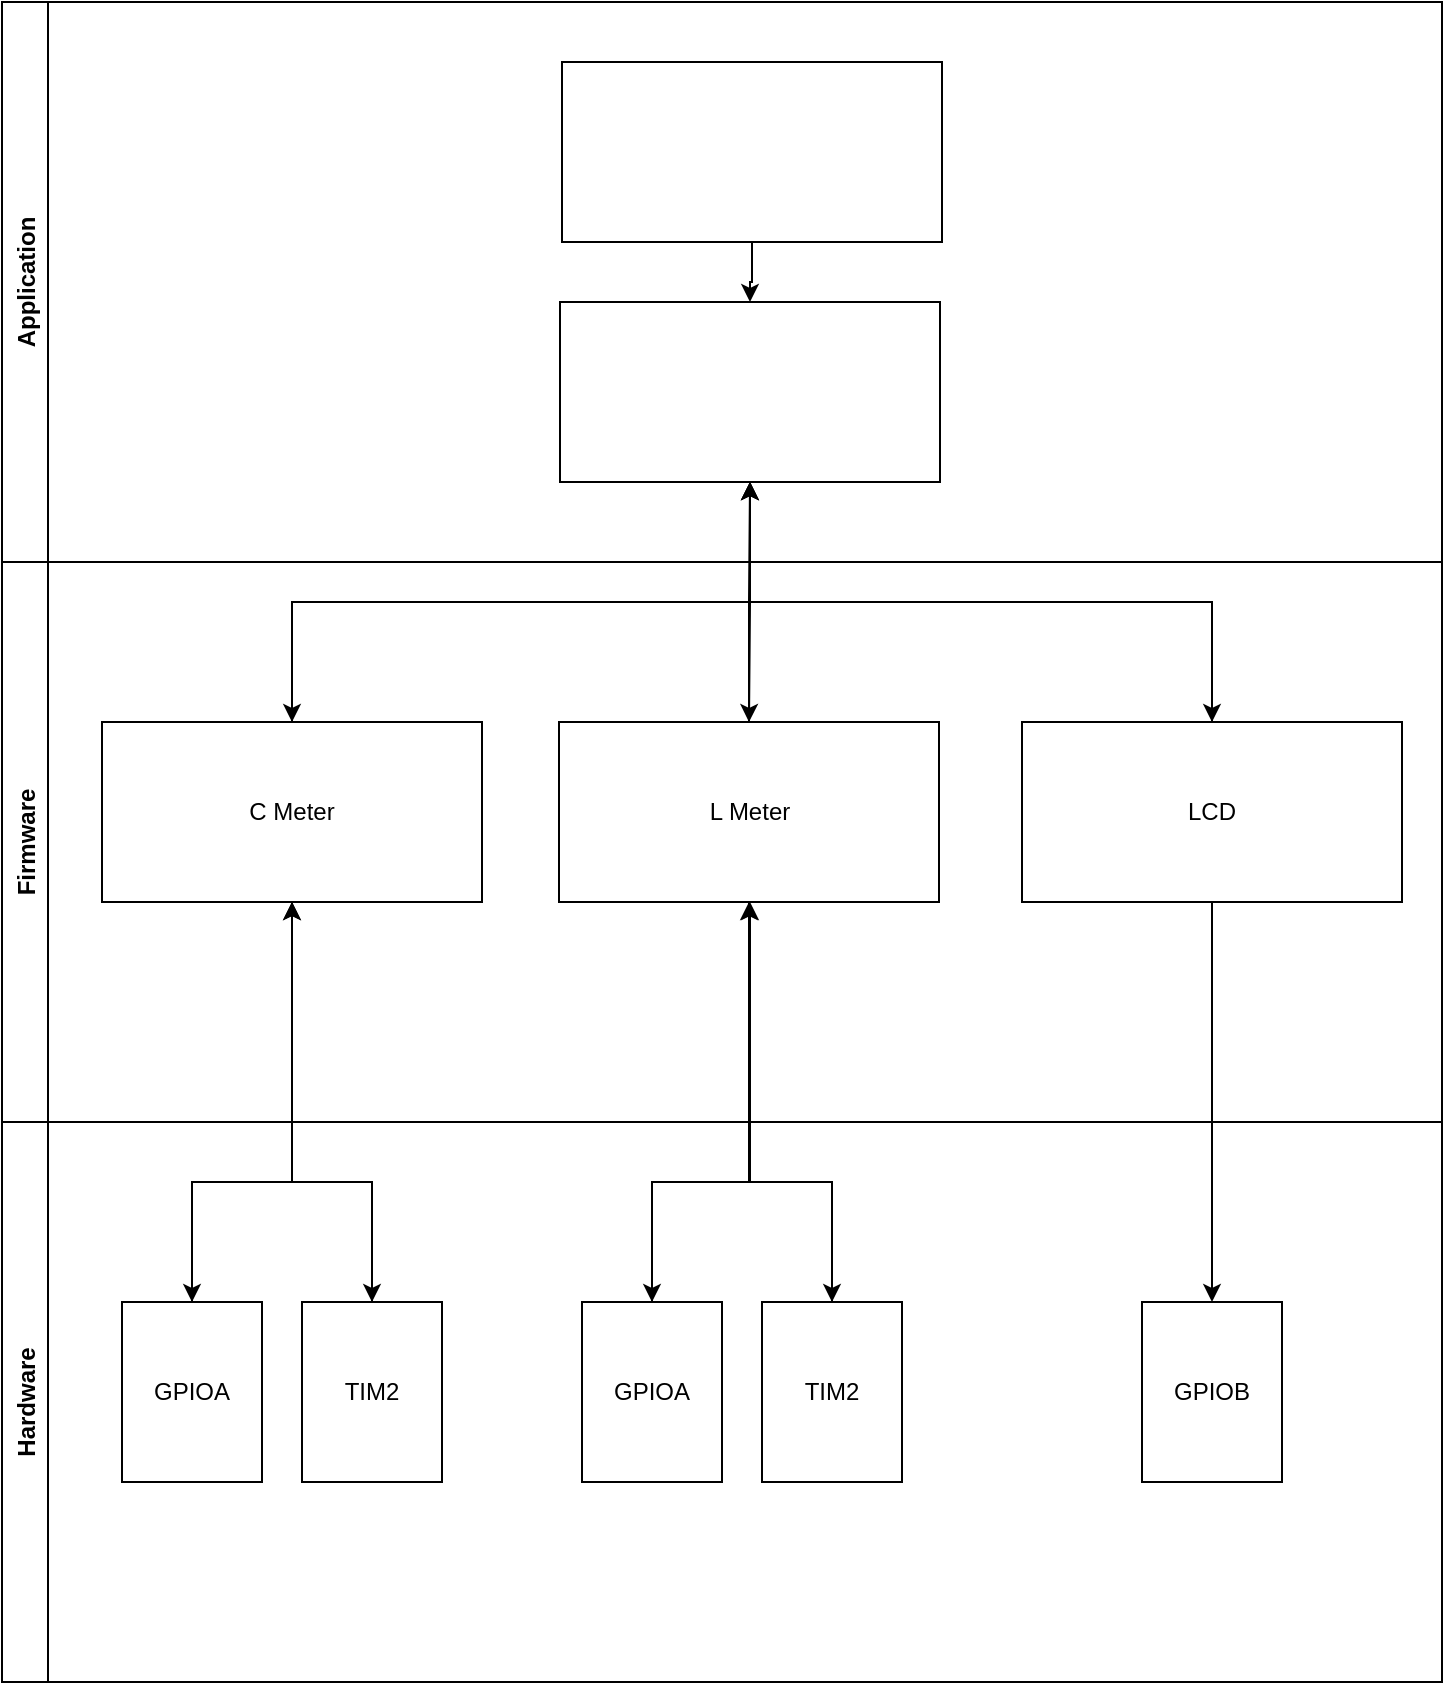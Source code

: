 <mxfile version="15.5.8" type="github"><diagram id="mKwzxO0O0rPcAXsIjFLo" name="Page-1"><mxGraphModel dx="2702" dy="1469" grid="1" gridSize="10" guides="1" tooltips="1" connect="1" arrows="1" fold="1" page="1" pageScale="1" pageWidth="827" pageHeight="1169" math="0" shadow="0"><root><mxCell id="0"/><mxCell id="1" parent="0"/><mxCell id="-3VCderYdcZdXz5sE5gP-5" value="Application" style="swimlane;horizontal=0;" vertex="1" parent="1"><mxGeometry x="40" y="80" width="720" height="280" as="geometry"/></mxCell><mxCell id="-3VCderYdcZdXz5sE5gP-17" value="" style="rounded=0;whiteSpace=wrap;html=1;" vertex="1" parent="-3VCderYdcZdXz5sE5gP-5"><mxGeometry x="279" y="150" width="190" height="90" as="geometry"/></mxCell><mxCell id="-3VCderYdcZdXz5sE5gP-20" style="edgeStyle=orthogonalEdgeStyle;rounded=0;orthogonalLoop=1;jettySize=auto;html=1;" edge="1" parent="-3VCderYdcZdXz5sE5gP-5" source="-3VCderYdcZdXz5sE5gP-18" target="-3VCderYdcZdXz5sE5gP-17"><mxGeometry relative="1" as="geometry"/></mxCell><mxCell id="-3VCderYdcZdXz5sE5gP-18" value="" style="rounded=0;whiteSpace=wrap;html=1;" vertex="1" parent="-3VCderYdcZdXz5sE5gP-5"><mxGeometry x="280" y="30" width="190" height="90" as="geometry"/></mxCell><mxCell id="-3VCderYdcZdXz5sE5gP-6" value="Firmware" style="swimlane;horizontal=0;" vertex="1" parent="1"><mxGeometry x="40" y="360" width="720" height="280" as="geometry"/></mxCell><mxCell id="-3VCderYdcZdXz5sE5gP-8" value="C Meter" style="rounded=0;whiteSpace=wrap;html=1;" vertex="1" parent="-3VCderYdcZdXz5sE5gP-6"><mxGeometry x="50" y="80" width="190" height="90" as="geometry"/></mxCell><mxCell id="-3VCderYdcZdXz5sE5gP-9" value="L Meter" style="rounded=0;whiteSpace=wrap;html=1;" vertex="1" parent="-3VCderYdcZdXz5sE5gP-6"><mxGeometry x="278.5" y="80" width="190" height="90" as="geometry"/></mxCell><mxCell id="-3VCderYdcZdXz5sE5gP-10" value="LCD" style="rounded=0;whiteSpace=wrap;html=1;" vertex="1" parent="-3VCderYdcZdXz5sE5gP-6"><mxGeometry x="510" y="80" width="190" height="90" as="geometry"/></mxCell><mxCell id="-3VCderYdcZdXz5sE5gP-7" value="Hardware" style="swimlane;horizontal=0;" vertex="1" parent="1"><mxGeometry x="40" y="640" width="720" height="280" as="geometry"/></mxCell><mxCell id="-3VCderYdcZdXz5sE5gP-11" value="GPIOA" style="rounded=0;whiteSpace=wrap;html=1;" vertex="1" parent="-3VCderYdcZdXz5sE5gP-7"><mxGeometry x="60" y="90" width="70" height="90" as="geometry"/></mxCell><mxCell id="-3VCderYdcZdXz5sE5gP-13" value="TIM2" style="rounded=0;whiteSpace=wrap;html=1;" vertex="1" parent="-3VCderYdcZdXz5sE5gP-7"><mxGeometry x="150" y="90" width="70" height="90" as="geometry"/></mxCell><mxCell id="-3VCderYdcZdXz5sE5gP-14" value="GPIOA" style="rounded=0;whiteSpace=wrap;html=1;" vertex="1" parent="-3VCderYdcZdXz5sE5gP-7"><mxGeometry x="290" y="90" width="70" height="90" as="geometry"/></mxCell><mxCell id="-3VCderYdcZdXz5sE5gP-15" value="TIM2" style="rounded=0;whiteSpace=wrap;html=1;" vertex="1" parent="-3VCderYdcZdXz5sE5gP-7"><mxGeometry x="380" y="90" width="70" height="90" as="geometry"/></mxCell><mxCell id="-3VCderYdcZdXz5sE5gP-16" value="GPIOB" style="rounded=0;whiteSpace=wrap;html=1;" vertex="1" parent="-3VCderYdcZdXz5sE5gP-7"><mxGeometry x="570" y="90" width="70" height="90" as="geometry"/></mxCell><mxCell id="-3VCderYdcZdXz5sE5gP-22" style="edgeStyle=orthogonalEdgeStyle;rounded=0;orthogonalLoop=1;jettySize=auto;html=1;entryX=0.5;entryY=0;entryDx=0;entryDy=0;" edge="1" parent="1" source="-3VCderYdcZdXz5sE5gP-17" target="-3VCderYdcZdXz5sE5gP-8"><mxGeometry relative="1" as="geometry"><Array as="points"><mxPoint x="414" y="380"/><mxPoint x="185" y="380"/></Array></mxGeometry></mxCell><mxCell id="-3VCderYdcZdXz5sE5gP-23" style="edgeStyle=orthogonalEdgeStyle;rounded=0;orthogonalLoop=1;jettySize=auto;html=1;" edge="1" parent="1" source="-3VCderYdcZdXz5sE5gP-17" target="-3VCderYdcZdXz5sE5gP-9"><mxGeometry relative="1" as="geometry"/></mxCell><mxCell id="-3VCderYdcZdXz5sE5gP-24" style="edgeStyle=orthogonalEdgeStyle;rounded=0;orthogonalLoop=1;jettySize=auto;html=1;" edge="1" parent="1" source="-3VCderYdcZdXz5sE5gP-17" target="-3VCderYdcZdXz5sE5gP-10"><mxGeometry relative="1" as="geometry"><Array as="points"><mxPoint x="414" y="380"/><mxPoint x="645" y="380"/></Array></mxGeometry></mxCell><mxCell id="-3VCderYdcZdXz5sE5gP-25" style="edgeStyle=orthogonalEdgeStyle;rounded=0;orthogonalLoop=1;jettySize=auto;html=1;" edge="1" parent="1" source="-3VCderYdcZdXz5sE5gP-9" target="-3VCderYdcZdXz5sE5gP-17"><mxGeometry relative="1" as="geometry"/></mxCell><mxCell id="-3VCderYdcZdXz5sE5gP-26" style="edgeStyle=orthogonalEdgeStyle;rounded=0;orthogonalLoop=1;jettySize=auto;html=1;entryX=0.5;entryY=0;entryDx=0;entryDy=0;" edge="1" parent="1" source="-3VCderYdcZdXz5sE5gP-8" target="-3VCderYdcZdXz5sE5gP-11"><mxGeometry relative="1" as="geometry"><Array as="points"><mxPoint x="185" y="670"/><mxPoint x="135" y="670"/></Array></mxGeometry></mxCell><mxCell id="-3VCderYdcZdXz5sE5gP-27" style="edgeStyle=orthogonalEdgeStyle;rounded=0;orthogonalLoop=1;jettySize=auto;html=1;" edge="1" parent="1" source="-3VCderYdcZdXz5sE5gP-8" target="-3VCderYdcZdXz5sE5gP-13"><mxGeometry relative="1" as="geometry"><Array as="points"><mxPoint x="185" y="670"/><mxPoint x="225" y="670"/></Array></mxGeometry></mxCell><mxCell id="-3VCderYdcZdXz5sE5gP-28" style="edgeStyle=orthogonalEdgeStyle;rounded=0;orthogonalLoop=1;jettySize=auto;html=1;" edge="1" parent="1" source="-3VCderYdcZdXz5sE5gP-9" target="-3VCderYdcZdXz5sE5gP-14"><mxGeometry relative="1" as="geometry"><Array as="points"><mxPoint x="414" y="670"/><mxPoint x="365" y="670"/></Array></mxGeometry></mxCell><mxCell id="-3VCderYdcZdXz5sE5gP-29" style="edgeStyle=orthogonalEdgeStyle;rounded=0;orthogonalLoop=1;jettySize=auto;html=1;" edge="1" parent="1" source="-3VCderYdcZdXz5sE5gP-9" target="-3VCderYdcZdXz5sE5gP-15"><mxGeometry relative="1" as="geometry"><Array as="points"><mxPoint x="414" y="670"/><mxPoint x="455" y="670"/></Array></mxGeometry></mxCell><mxCell id="-3VCderYdcZdXz5sE5gP-30" style="edgeStyle=orthogonalEdgeStyle;rounded=0;orthogonalLoop=1;jettySize=auto;html=1;entryX=0.5;entryY=0;entryDx=0;entryDy=0;" edge="1" parent="1" source="-3VCderYdcZdXz5sE5gP-10" target="-3VCderYdcZdXz5sE5gP-16"><mxGeometry relative="1" as="geometry"/></mxCell><mxCell id="-3VCderYdcZdXz5sE5gP-31" style="edgeStyle=orthogonalEdgeStyle;rounded=0;orthogonalLoop=1;jettySize=auto;html=1;" edge="1" parent="1" source="-3VCderYdcZdXz5sE5gP-15" target="-3VCderYdcZdXz5sE5gP-9"><mxGeometry relative="1" as="geometry"><Array as="points"><mxPoint x="455" y="670"/><mxPoint x="414" y="670"/></Array></mxGeometry></mxCell><mxCell id="-3VCderYdcZdXz5sE5gP-32" style="edgeStyle=orthogonalEdgeStyle;rounded=0;orthogonalLoop=1;jettySize=auto;html=1;entryX=0.5;entryY=1;entryDx=0;entryDy=0;" edge="1" parent="1" source="-3VCderYdcZdXz5sE5gP-14" target="-3VCderYdcZdXz5sE5gP-9"><mxGeometry relative="1" as="geometry"><Array as="points"><mxPoint x="365" y="670"/><mxPoint x="414" y="670"/></Array></mxGeometry></mxCell><mxCell id="-3VCderYdcZdXz5sE5gP-33" style="edgeStyle=orthogonalEdgeStyle;rounded=0;orthogonalLoop=1;jettySize=auto;html=1;entryX=0.5;entryY=1;entryDx=0;entryDy=0;" edge="1" parent="1" source="-3VCderYdcZdXz5sE5gP-8" target="-3VCderYdcZdXz5sE5gP-17"><mxGeometry relative="1" as="geometry"><Array as="points"><mxPoint x="185" y="380"/><mxPoint x="414" y="380"/></Array></mxGeometry></mxCell><mxCell id="-3VCderYdcZdXz5sE5gP-34" style="edgeStyle=orthogonalEdgeStyle;rounded=0;orthogonalLoop=1;jettySize=auto;html=1;entryX=0.5;entryY=1;entryDx=0;entryDy=0;" edge="1" parent="1" source="-3VCderYdcZdXz5sE5gP-10" target="-3VCderYdcZdXz5sE5gP-17"><mxGeometry relative="1" as="geometry"><Array as="points"><mxPoint x="645" y="380"/><mxPoint x="414" y="380"/></Array></mxGeometry></mxCell><mxCell id="-3VCderYdcZdXz5sE5gP-35" style="edgeStyle=orthogonalEdgeStyle;rounded=0;orthogonalLoop=1;jettySize=auto;html=1;entryX=0.5;entryY=1;entryDx=0;entryDy=0;" edge="1" parent="1" source="-3VCderYdcZdXz5sE5gP-13" target="-3VCderYdcZdXz5sE5gP-8"><mxGeometry relative="1" as="geometry"><Array as="points"><mxPoint x="225" y="670"/><mxPoint x="185" y="670"/></Array></mxGeometry></mxCell><mxCell id="-3VCderYdcZdXz5sE5gP-36" style="edgeStyle=orthogonalEdgeStyle;rounded=0;orthogonalLoop=1;jettySize=auto;html=1;" edge="1" parent="1" source="-3VCderYdcZdXz5sE5gP-11" target="-3VCderYdcZdXz5sE5gP-8"><mxGeometry relative="1" as="geometry"><Array as="points"><mxPoint x="135" y="670"/><mxPoint x="185" y="670"/></Array></mxGeometry></mxCell></root></mxGraphModel></diagram></mxfile>